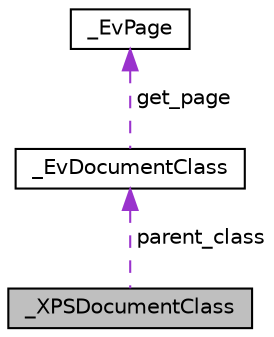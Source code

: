 digraph "_XPSDocumentClass"
{
  edge [fontname="Helvetica",fontsize="10",labelfontname="Helvetica",labelfontsize="10"];
  node [fontname="Helvetica",fontsize="10",shape=record];
  Node1 [label="_XPSDocumentClass",height=0.2,width=0.4,color="black", fillcolor="grey75", style="filled" fontcolor="black"];
  Node2 -> Node1 [dir="back",color="darkorchid3",fontsize="10",style="dashed",label=" parent_class" ,fontname="Helvetica"];
  Node2 [label="_EvDocumentClass",height=0.2,width=0.4,color="black", fillcolor="white", style="filled",URL="$d4/dd3/struct__EvDocumentClass.html"];
  Node3 -> Node2 [dir="back",color="darkorchid3",fontsize="10",style="dashed",label=" get_page" ,fontname="Helvetica"];
  Node3 [label="_EvPage",height=0.2,width=0.4,color="black", fillcolor="white", style="filled",URL="$dd/dcb/struct__EvPage.html"];
}
